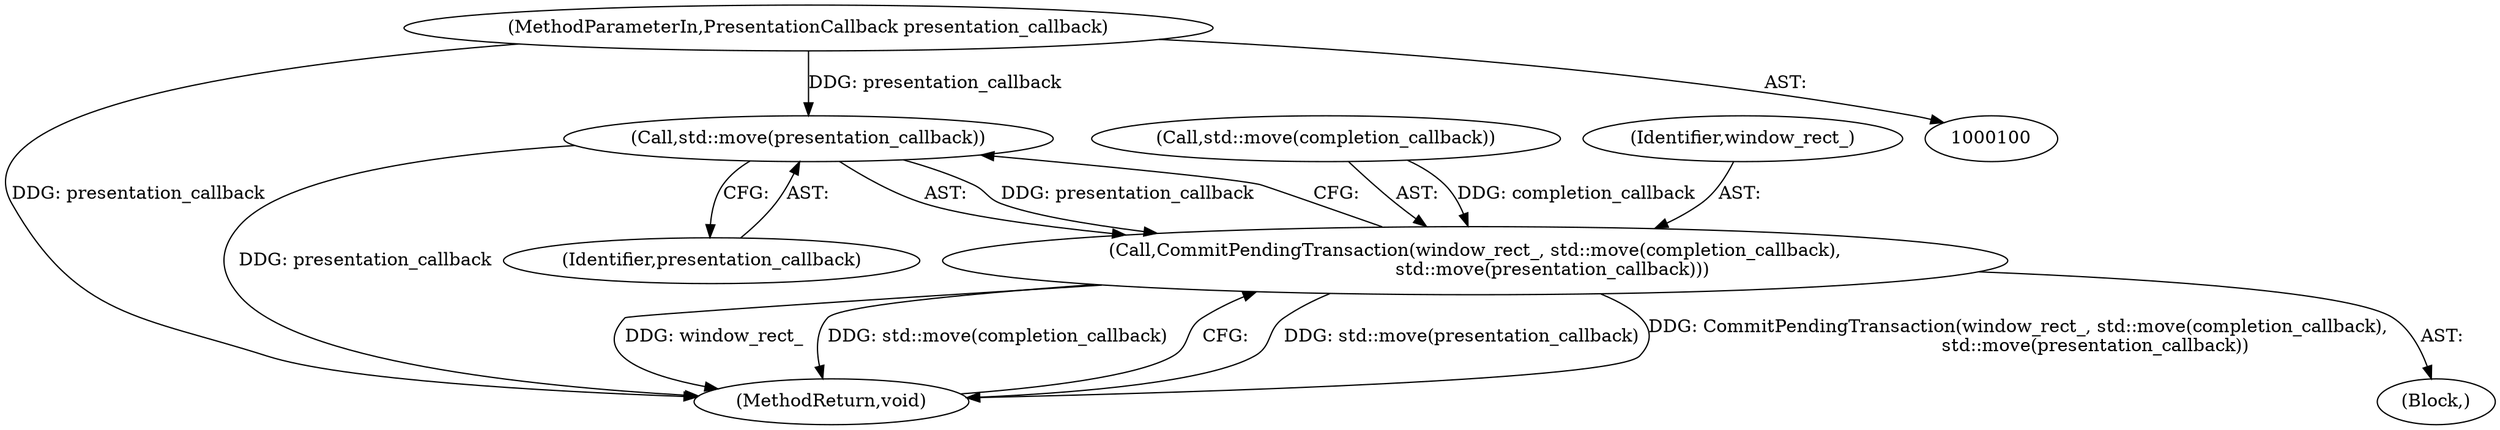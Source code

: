 digraph "0_Chrome_4afb628e068367d5b73440537555902cd12416f8_2@API" {
"1000108" [label="(Call,std::move(presentation_callback))"];
"1000102" [label="(MethodParameterIn,PresentationCallback presentation_callback)"];
"1000104" [label="(Call,CommitPendingTransaction(window_rect_, std::move(completion_callback),\n                           std::move(presentation_callback)))"];
"1000110" [label="(MethodReturn,void)"];
"1000102" [label="(MethodParameterIn,PresentationCallback presentation_callback)"];
"1000106" [label="(Call,std::move(completion_callback))"];
"1000108" [label="(Call,std::move(presentation_callback))"];
"1000109" [label="(Identifier,presentation_callback)"];
"1000105" [label="(Identifier,window_rect_)"];
"1000103" [label="(Block,)"];
"1000104" [label="(Call,CommitPendingTransaction(window_rect_, std::move(completion_callback),\n                           std::move(presentation_callback)))"];
"1000108" -> "1000104"  [label="AST: "];
"1000108" -> "1000109"  [label="CFG: "];
"1000109" -> "1000108"  [label="AST: "];
"1000104" -> "1000108"  [label="CFG: "];
"1000108" -> "1000110"  [label="DDG: presentation_callback"];
"1000108" -> "1000104"  [label="DDG: presentation_callback"];
"1000102" -> "1000108"  [label="DDG: presentation_callback"];
"1000102" -> "1000100"  [label="AST: "];
"1000102" -> "1000110"  [label="DDG: presentation_callback"];
"1000104" -> "1000103"  [label="AST: "];
"1000105" -> "1000104"  [label="AST: "];
"1000106" -> "1000104"  [label="AST: "];
"1000110" -> "1000104"  [label="CFG: "];
"1000104" -> "1000110"  [label="DDG: std::move(presentation_callback)"];
"1000104" -> "1000110"  [label="DDG: CommitPendingTransaction(window_rect_, std::move(completion_callback),\n                           std::move(presentation_callback))"];
"1000104" -> "1000110"  [label="DDG: window_rect_"];
"1000104" -> "1000110"  [label="DDG: std::move(completion_callback)"];
"1000106" -> "1000104"  [label="DDG: completion_callback"];
}
